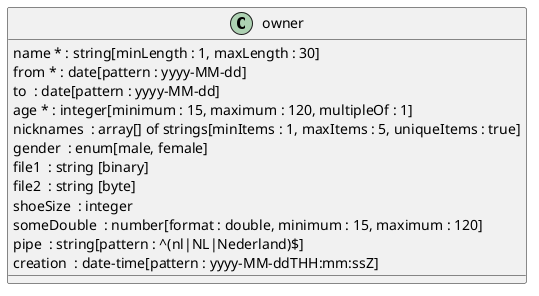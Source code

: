 @startuml

class owner {
  name * : string[minLength : 1, maxLength : 30]
  from * : date[pattern : yyyy-MM-dd]
  to  : date[pattern : yyyy-MM-dd]
  age * : integer[minimum : 15, maximum : 120, multipleOf : 1]
  nicknames  : array[] of strings[minItems : 1, maxItems : 5, uniqueItems : true]
  gender  : enum[male, female]
  file1  : string [binary]
  file2  : string [byte]
  shoeSize  : integer
  someDouble  : number[format : double, minimum : 15, maximum : 120]
  {field} pipe  : string[pattern : ^(nl|NL|Nederland)$]
  creation  : date-time[pattern : yyyy-MM-ddTHH:mm:ssZ]

}
@enduml

